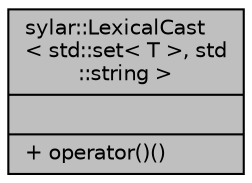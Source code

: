 digraph "sylar::LexicalCast&lt; std::set&lt; T &gt;, std::string &gt;"
{
 // LATEX_PDF_SIZE
  edge [fontname="Helvetica",fontsize="10",labelfontname="Helvetica",labelfontsize="10"];
  node [fontname="Helvetica",fontsize="10",shape=record];
  Node1 [label="{sylar::LexicalCast\l\< std::set\< T \>, std\l::string \>\n||+ operator()()\l}",height=0.2,width=0.4,color="black", fillcolor="grey75", style="filled", fontcolor="black",tooltip="类型转换模板类片特化(std::set<T> 转换成 YAML String)"];
}
